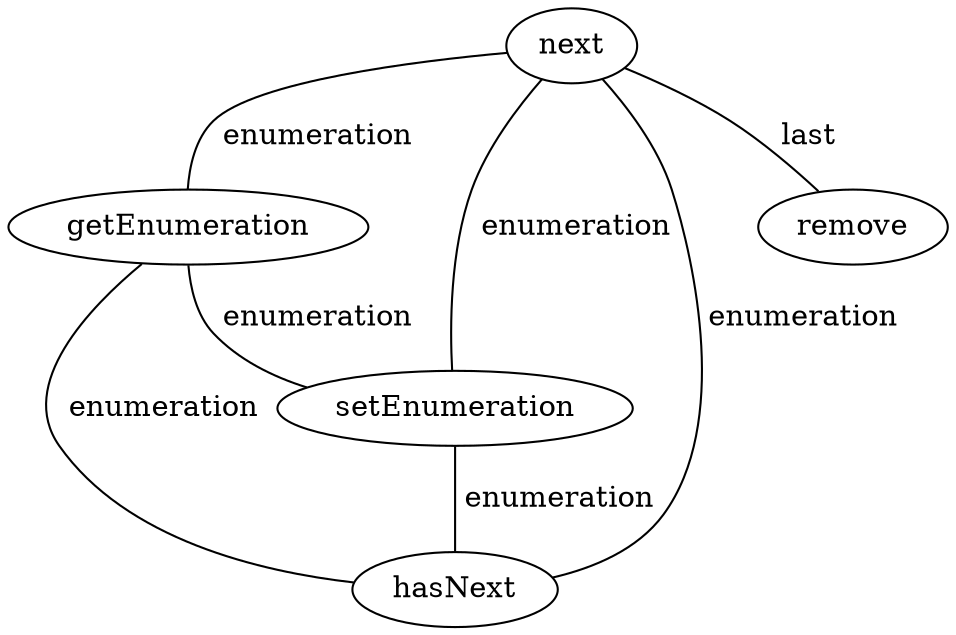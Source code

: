 digraph G {
next;
getEnumeration;
setEnumeration;
hasNext;
remove;
next -> getEnumeration [label=" enumeration", dir=none];
next -> setEnumeration [label=" enumeration", dir=none];
next -> hasNext [label=" enumeration", dir=none];
next -> remove [label=" last", dir=none];
getEnumeration -> setEnumeration [label=" enumeration", dir=none];
getEnumeration -> hasNext [label=" enumeration", dir=none];
setEnumeration -> hasNext [label=" enumeration", dir=none];
}
